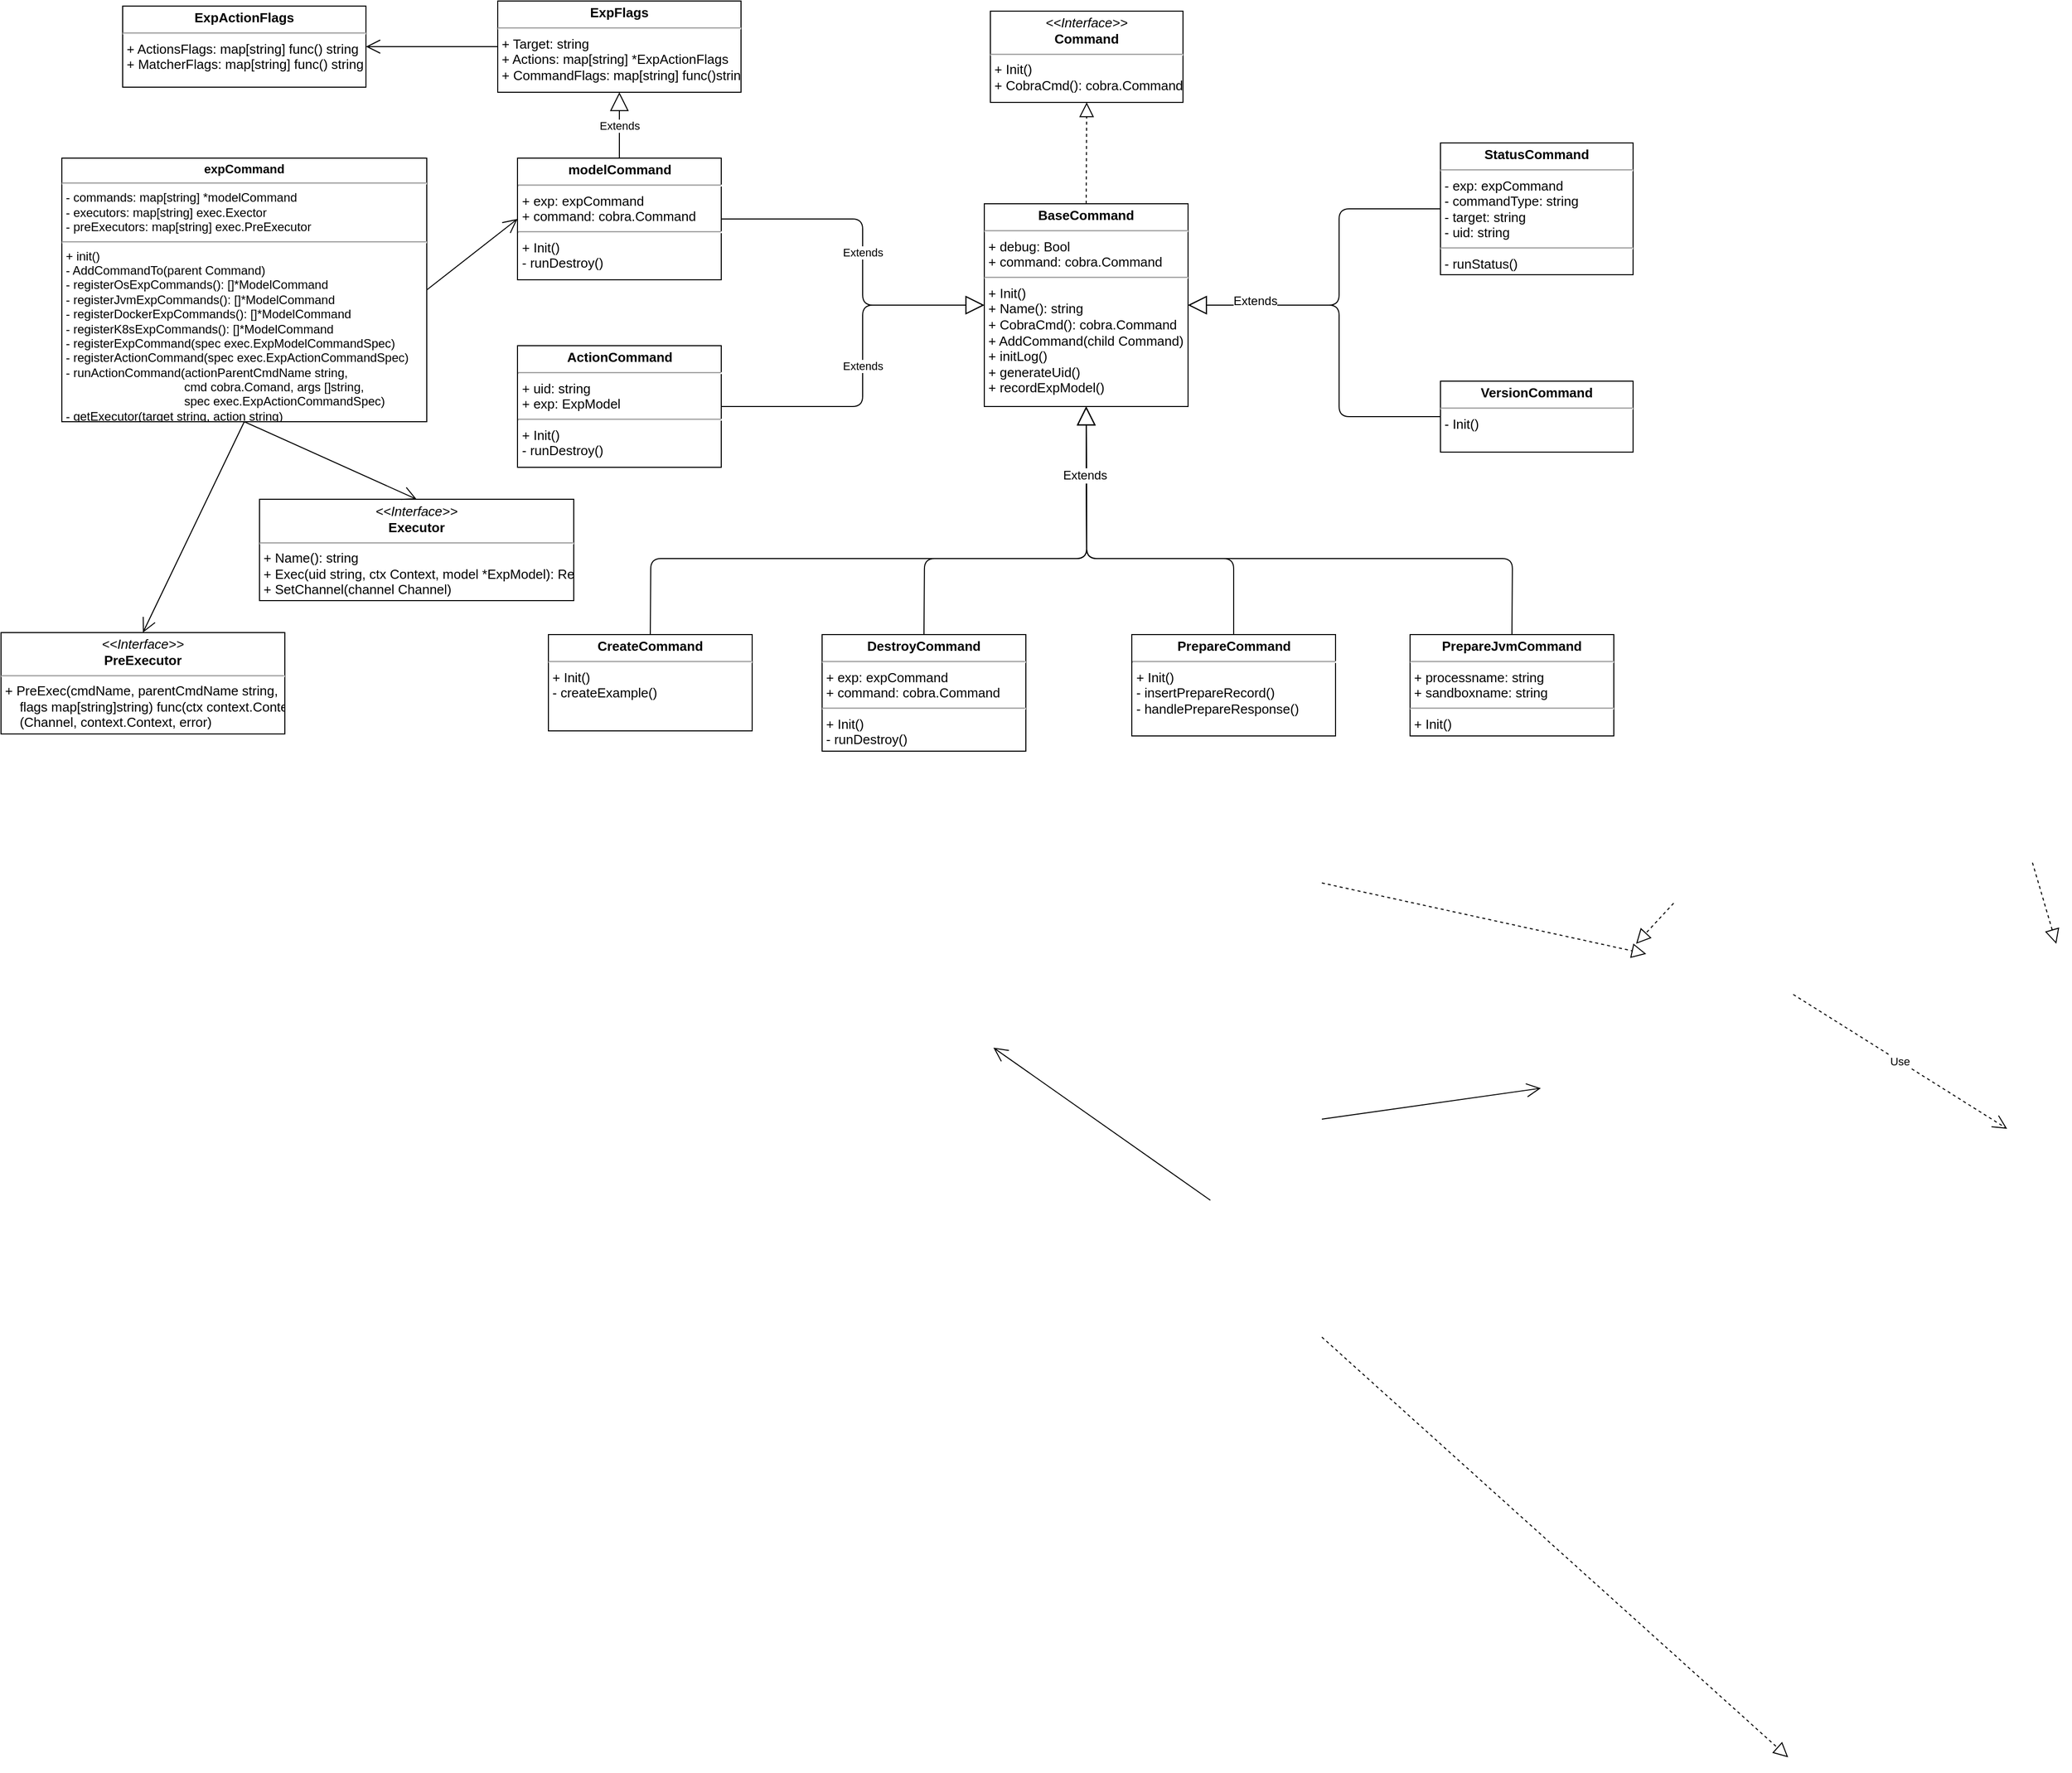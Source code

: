 <mxfile version="10.7.7" type="github"><diagram name="Page-1" id="c4acf3e9-155e-7222-9cf6-157b1a14988f"><mxGraphModel dx="2618" dy="616" grid="1" gridSize="10" guides="1" tooltips="1" connect="1" arrows="1" fold="1" page="1" pageScale="1" pageWidth="850" pageHeight="1100" background="#ffffff" math="0" shadow="0"><root><mxCell id="0"/><mxCell id="1" parent="0"/><mxCell id="Qn6g_-tQm5cKkw17LUSj-24" value="" style="endArrow=block;dashed=1;endFill=0;endSize=12;html=1;exitX=0.5;exitY=0;exitDx=0;exitDy=0;entryX=0.5;entryY=1;entryDx=0;entryDy=0;" parent="1" target="Qn6g_-tQm5cKkw17LUSj-2" edge="1"><mxGeometry width="160" relative="1" as="geometry"><mxPoint x="163" y="1728" as="sourcePoint"/><mxPoint x="623" y="2142.5" as="targetPoint"/></mxGeometry></mxCell><mxCell id="Qn6g_-tQm5cKkw17LUSj-31" value="&lt;p style=&quot;margin: 4px 0px 0px; text-align: center; font-size: 13px;&quot;&gt;&lt;i style=&quot;font-size: 13px;&quot;&gt;&amp;lt;&amp;lt;Interface&amp;gt;&amp;gt;&lt;/i&gt;&lt;br style=&quot;font-size: 13px;&quot;&gt;&lt;b style=&quot;font-size: 13px;&quot;&gt;Command&lt;/b&gt;&lt;/p&gt;&lt;hr style=&quot;font-size: 13px;&quot;&gt;&lt;p style=&quot;margin: 0px 0px 0px 4px; font-size: 13px;&quot;&gt;+ Init()&lt;br style=&quot;font-size: 13px;&quot;&gt;+ CobraCmd(): cobra.Command&lt;/p&gt;" style="verticalAlign=top;align=left;overflow=fill;fontSize=13;fontFamily=Helvetica;html=1;" parent="1" vertex="1"><mxGeometry x="-164" y="420" width="190" height="90" as="geometry"/></mxCell><mxCell id="Qn6g_-tQm5cKkw17LUSj-32" value="&lt;p style=&quot;margin: 4px 0px 0px; text-align: center; font-size: 13px;&quot;&gt;&lt;b style=&quot;font-size: 13px;&quot;&gt;BaseCommand&lt;/b&gt;&lt;/p&gt;&lt;hr style=&quot;font-size: 13px;&quot;&gt;&lt;p style=&quot;margin: 0px 0px 0px 4px; font-size: 13px;&quot;&gt;+ debug: Bool&lt;/p&gt;&lt;p style=&quot;margin: 0px 0px 0px 4px; font-size: 13px;&quot;&gt;+ command: cobra.Command&lt;/p&gt;&lt;hr style=&quot;font-size: 13px;&quot;&gt;&lt;p style=&quot;margin: 0px 0px 0px 4px; font-size: 13px;&quot;&gt;+ Init()&lt;/p&gt;&lt;p style=&quot;margin: 0px 0px 0px 4px; font-size: 13px;&quot;&gt;+ Name(): string&lt;/p&gt;&lt;p style=&quot;margin: 0px 0px 0px 4px; font-size: 13px;&quot;&gt;+ CobraCmd(): cobra.Command&lt;/p&gt;&lt;p style=&quot;margin: 0px 0px 0px 4px; font-size: 13px;&quot;&gt;+ AddCommand(child Command)&lt;/p&gt;&lt;p style=&quot;margin: 0px 0px 0px 4px; font-size: 13px;&quot;&gt;+ initLog()&lt;/p&gt;&lt;p style=&quot;margin: 0px 0px 0px 4px; font-size: 13px;&quot;&gt;+&amp;nbsp;&lt;span style=&quot;font-size: 13px;&quot;&gt;generateUid()&lt;/span&gt;&lt;/p&gt;&lt;p style=&quot;margin: 0px 0px 0px 4px; font-size: 13px;&quot;&gt;&lt;span style=&quot;font-size: 13px;&quot;&gt;+ recordExpModel()&lt;/span&gt;&lt;/p&gt;" style="verticalAlign=top;align=left;overflow=fill;fontSize=13;fontFamily=Helvetica;html=1;" parent="1" vertex="1"><mxGeometry x="-170" y="610" width="201" height="200" as="geometry"/></mxCell><mxCell id="Qn6g_-tQm5cKkw17LUSj-33" value="" style="endArrow=block;dashed=1;endFill=0;endSize=12;html=1;exitX=0.5;exitY=0;exitDx=0;exitDy=0;entryX=0.5;entryY=1;entryDx=0;entryDy=0;" parent="1" source="Qn6g_-tQm5cKkw17LUSj-32" target="Qn6g_-tQm5cKkw17LUSj-31" edge="1"><mxGeometry width="160" relative="1" as="geometry"><mxPoint x="-54.5" y="900" as="sourcePoint"/><mxPoint x="105.5" y="900" as="targetPoint"/></mxGeometry></mxCell><mxCell id="Qn6g_-tQm5cKkw17LUSj-34" value="&lt;p style=&quot;margin: 4px 0px 0px; text-align: center; font-size: 13px;&quot;&gt;&lt;b style=&quot;font-size: 13px;&quot;&gt;CreateCommand&lt;/b&gt;&lt;/p&gt;&lt;hr style=&quot;font-size: 13px;&quot;&gt;&lt;p style=&quot;margin: 0px 0px 0px 4px; font-size: 13px;&quot;&gt;+ Init()&lt;/p&gt;&lt;p style=&quot;margin: 0px 0px 0px 4px; font-size: 13px;&quot;&gt;- createExample()&lt;/p&gt;" style="verticalAlign=top;align=left;overflow=fill;fontSize=13;fontFamily=Helvetica;html=1;" parent="1" vertex="1"><mxGeometry x="-600" y="1035" width="201" height="95" as="geometry"/></mxCell><mxCell id="Qn6g_-tQm5cKkw17LUSj-35" value="" style="endArrow=block;endSize=16;endFill=0;html=1;exitX=0.5;exitY=0;exitDx=0;exitDy=0;entryX=0.5;entryY=1;entryDx=0;entryDy=0;" parent="1" source="Qn6g_-tQm5cKkw17LUSj-34" target="Qn6g_-tQm5cKkw17LUSj-32" edge="1"><mxGeometry width="160" relative="1" as="geometry"><mxPoint x="-230" y="970" as="sourcePoint"/><mxPoint x="-70" y="970" as="targetPoint"/><Array as="points"><mxPoint x="-499" y="960"/><mxPoint x="-69" y="960"/></Array></mxGeometry></mxCell><mxCell id="Qn6g_-tQm5cKkw17LUSj-36" value="&lt;p style=&quot;margin: 4px 0px 0px; text-align: center; font-size: 13px;&quot;&gt;&lt;b style=&quot;font-size: 13px;&quot;&gt;DestroyCommand&lt;/b&gt;&lt;/p&gt;&lt;hr style=&quot;font-size: 13px;&quot;&gt;&lt;p style=&quot;margin: 0px 0px 0px 4px; font-size: 13px;&quot;&gt;+ exp: expCommand&lt;/p&gt;&lt;p style=&quot;margin: 0px 0px 0px 4px; font-size: 13px;&quot;&gt;+ command: cobra.Command&lt;/p&gt;&lt;hr style=&quot;font-size: 13px;&quot;&gt;&lt;p style=&quot;margin: 0px 0px 0px 4px; font-size: 13px;&quot;&gt;+ Init()&lt;/p&gt;&lt;p style=&quot;margin: 0px 0px 0px 4px; font-size: 13px;&quot;&gt;-&amp;nbsp;&lt;span style=&quot;font-size: 13px;&quot;&gt;runDestroy()&lt;/span&gt;&lt;/p&gt;" style="verticalAlign=top;align=left;overflow=fill;fontSize=13;fontFamily=Helvetica;html=1;" parent="1" vertex="1"><mxGeometry x="-330" y="1035" width="201" height="115" as="geometry"/></mxCell><mxCell id="Qn6g_-tQm5cKkw17LUSj-37" value="" style="endArrow=block;endSize=16;endFill=0;html=1;exitX=0.5;exitY=0;exitDx=0;exitDy=0;entryX=0.5;entryY=1;entryDx=0;entryDy=0;" parent="1" source="Qn6g_-tQm5cKkw17LUSj-36" target="Qn6g_-tQm5cKkw17LUSj-32" edge="1"><mxGeometry width="160" relative="1" as="geometry"><mxPoint x="115" y="1000" as="sourcePoint"/><mxPoint x="425" y="930" as="targetPoint"/><Array as="points"><mxPoint x="-229" y="960"/><mxPoint x="-69" y="960"/></Array></mxGeometry></mxCell><mxCell id="Qn6g_-tQm5cKkw17LUSj-39" value="&lt;p style=&quot;margin: 4px 0px 0px; text-align: center; font-size: 13px;&quot;&gt;&lt;b style=&quot;font-size: 13px;&quot;&gt;PrepareCommand&lt;/b&gt;&lt;/p&gt;&lt;hr style=&quot;font-size: 13px;&quot;&gt;&lt;p style=&quot;margin: 0px 0px 0px 4px; font-size: 13px;&quot;&gt;+ Init()&lt;/p&gt;&lt;p style=&quot;margin: 0px 0px 0px 4px; font-size: 13px;&quot;&gt;-&amp;nbsp;&lt;span style=&quot;font-size: 13px;&quot;&gt;insertPrepareRecord()&lt;/span&gt;&lt;/p&gt;&lt;p style=&quot;margin: 0px 0px 0px 4px; font-size: 13px;&quot;&gt;- handlePrepareResponse()&lt;/p&gt;" style="verticalAlign=top;align=left;overflow=fill;fontSize=13;fontFamily=Helvetica;html=1;" parent="1" vertex="1"><mxGeometry x="-24.5" y="1035" width="201" height="100" as="geometry"/></mxCell><mxCell id="Qn6g_-tQm5cKkw17LUSj-40" value="" style="endArrow=block;endSize=16;endFill=0;html=1;exitX=0.5;exitY=0;exitDx=0;exitDy=0;entryX=0.5;entryY=1;entryDx=0;entryDy=0;" parent="1" source="Qn6g_-tQm5cKkw17LUSj-39" target="Qn6g_-tQm5cKkw17LUSj-32" edge="1"><mxGeometry x="0.2" y="-39" width="160" relative="1" as="geometry"><mxPoint x="-199" y="960" as="sourcePoint"/><mxPoint x="-59" y="880" as="targetPoint"/><Array as="points"><mxPoint x="76" y="960"/><mxPoint x="-69" y="960"/></Array><mxPoint as="offset"/></mxGeometry></mxCell><mxCell id="Qn6g_-tQm5cKkw17LUSj-42" value="&lt;p style=&quot;margin: 4px 0px 0px; text-align: center; font-size: 13px;&quot;&gt;&lt;b style=&quot;font-size: 13px;&quot;&gt;PrepareJvmCommand&lt;/b&gt;&lt;/p&gt;&lt;hr style=&quot;font-size: 13px;&quot;&gt;&lt;p style=&quot;margin: 0px 0px 0px 4px; font-size: 13px;&quot;&gt;+ processname: string&lt;/p&gt;&lt;p style=&quot;margin: 0px 0px 0px 4px; font-size: 13px;&quot;&gt;+ sandboxname: string&lt;/p&gt;&lt;hr style=&quot;font-size: 13px;&quot;&gt;&lt;p style=&quot;margin: 0px 0px 0px 4px; font-size: 13px;&quot;&gt;+ Init()&lt;/p&gt;" style="verticalAlign=top;align=left;overflow=fill;fontSize=13;fontFamily=Helvetica;html=1;" parent="1" vertex="1"><mxGeometry x="250" y="1035" width="201" height="100" as="geometry"/></mxCell><mxCell id="Qn6g_-tQm5cKkw17LUSj-43" value="&lt;p style=&quot;margin: 4px 0px 0px; text-align: center; font-size: 13px;&quot;&gt;&lt;b style=&quot;font-size: 13px;&quot;&gt;StatusCommand&lt;/b&gt;&lt;/p&gt;&lt;hr style=&quot;font-size: 13px;&quot;&gt;&lt;p style=&quot;margin: 0px 0px 0px 4px; font-size: 13px;&quot;&gt;- exp: expCommand&lt;/p&gt;&lt;p style=&quot;margin: 0px 0px 0px 4px; font-size: 13px;&quot;&gt;- commandType: string&lt;/p&gt;&lt;p style=&quot;margin: 0px 0px 0px 4px; font-size: 13px;&quot;&gt;- target: string&lt;/p&gt;&lt;p style=&quot;margin: 0px 0px 0px 4px; font-size: 13px;&quot;&gt;- uid: string&lt;/p&gt;&lt;hr style=&quot;font-size: 13px;&quot;&gt;&lt;p style=&quot;margin: 0px 0px 0px 4px; font-size: 13px;&quot;&gt;- runStatus()&lt;/p&gt;" style="verticalAlign=top;align=left;overflow=fill;fontSize=13;fontFamily=Helvetica;html=1;" parent="1" vertex="1"><mxGeometry x="280" y="550" width="190" height="130" as="geometry"/></mxCell><mxCell id="Qn6g_-tQm5cKkw17LUSj-44" value="" style="endArrow=block;endSize=16;endFill=0;html=1;exitX=0.5;exitY=0;exitDx=0;exitDy=0;entryX=0.5;entryY=1;entryDx=0;entryDy=0;" parent="1" source="Qn6g_-tQm5cKkw17LUSj-42" target="Qn6g_-tQm5cKkw17LUSj-32" edge="1"><mxGeometry width="160" relative="1" as="geometry"><mxPoint x="197.5" y="940" as="sourcePoint"/><mxPoint x="102.5" y="850" as="targetPoint"/><Array as="points"><mxPoint x="351" y="960"/><mxPoint x="-69" y="960"/></Array></mxGeometry></mxCell><mxCell id="NHT8_feDH6_UDhpO50g8-35" value="Extends" style="text;html=1;resizable=0;points=[];align=center;verticalAlign=middle;labelBackgroundColor=#ffffff;" vertex="1" connectable="0" parent="Qn6g_-tQm5cKkw17LUSj-44"><mxGeometry x="0.791" y="2" relative="1" as="geometry"><mxPoint as="offset"/></mxGeometry></mxCell><mxCell id="Qn6g_-tQm5cKkw17LUSj-46" value="&lt;p style=&quot;margin: 4px 0px 0px; text-align: center; font-size: 13px;&quot;&gt;&lt;b style=&quot;font-size: 13px;&quot;&gt;VersionCommand&lt;/b&gt;&lt;/p&gt;&lt;hr style=&quot;font-size: 13px;&quot;&gt;&lt;p style=&quot;margin: 0px 0px 0px 4px; font-size: 13px;&quot;&gt;- Init()&lt;/p&gt;" style="verticalAlign=top;align=left;overflow=fill;fontSize=13;fontFamily=Helvetica;html=1;" parent="1" vertex="1"><mxGeometry x="280" y="785" width="190" height="70" as="geometry"/></mxCell><mxCell id="Qn6g_-tQm5cKkw17LUSj-47" value="&lt;p style=&quot;margin: 4px 0px 0px; text-align: center; font-size: 13px;&quot;&gt;&lt;b style=&quot;font-size: 13px;&quot;&gt;modelCommand&lt;/b&gt;&lt;/p&gt;&lt;hr style=&quot;font-size: 13px;&quot;&gt;&lt;p style=&quot;margin: 0px 0px 0px 4px; font-size: 13px;&quot;&gt;+ exp: expCommand&lt;/p&gt;&lt;p style=&quot;margin: 0px 0px 0px 4px; font-size: 13px;&quot;&gt;+ command: cobra.Command&lt;/p&gt;&lt;hr style=&quot;font-size: 13px;&quot;&gt;&lt;p style=&quot;margin: 0px 0px 0px 4px; font-size: 13px;&quot;&gt;+ Init()&lt;/p&gt;&lt;p style=&quot;margin: 0px 0px 0px 4px; font-size: 13px;&quot;&gt;-&amp;nbsp;&lt;span style=&quot;font-size: 13px;&quot;&gt;runDestroy()&lt;/span&gt;&lt;/p&gt;" style="verticalAlign=top;align=left;overflow=fill;fontSize=13;fontFamily=Helvetica;html=1;" parent="1" vertex="1"><mxGeometry x="-630.5" y="565" width="201" height="120" as="geometry"/></mxCell><mxCell id="Qn6g_-tQm5cKkw17LUSj-48" value="&lt;p style=&quot;margin: 4px 0px 0px; text-align: center; font-size: 13px;&quot;&gt;&lt;b style=&quot;font-size: 13px;&quot;&gt;ExpFlags&lt;/b&gt;&lt;/p&gt;&lt;hr style=&quot;font-size: 13px;&quot;&gt;&lt;p style=&quot;margin: 0px 0px 0px 4px; font-size: 13px;&quot;&gt;+ Target: string&lt;/p&gt;&lt;p style=&quot;margin: 0px 0px 0px 4px; font-size: 13px;&quot;&gt;+ Actions: map[string] *ExpActionFlags&lt;/p&gt;&lt;p style=&quot;margin: 0px 0px 0px 4px; font-size: 13px;&quot;&gt;+ CommandFlags: map[string] func()string&lt;/p&gt;" style="verticalAlign=top;align=left;overflow=fill;fontSize=13;fontFamily=Helvetica;html=1;" parent="1" vertex="1"><mxGeometry x="-650" y="410" width="240" height="90" as="geometry"/></mxCell><mxCell id="Qn6g_-tQm5cKkw17LUSj-49" value="Extends" style="endArrow=block;endSize=16;endFill=0;html=1;exitX=0.5;exitY=0;exitDx=0;exitDy=0;entryX=0.5;entryY=1;entryDx=0;entryDy=0;" parent="1" source="Qn6g_-tQm5cKkw17LUSj-47" target="Qn6g_-tQm5cKkw17LUSj-48" edge="1"><mxGeometry width="160" relative="1" as="geometry"><mxPoint x="-680" y="830" as="sourcePoint"/><mxPoint x="-520" y="830" as="targetPoint"/></mxGeometry></mxCell><mxCell id="Qn6g_-tQm5cKkw17LUSj-50" value="Extends" style="endArrow=block;endSize=16;endFill=0;html=1;exitX=1;exitY=0.5;exitDx=0;exitDy=0;entryX=0;entryY=0.5;entryDx=0;entryDy=0;" parent="1" source="Qn6g_-tQm5cKkw17LUSj-47" target="Qn6g_-tQm5cKkw17LUSj-32" edge="1"><mxGeometry width="160" relative="1" as="geometry"><mxPoint x="-400" y="760" as="sourcePoint"/><mxPoint x="-240" y="760" as="targetPoint"/><Array as="points"><mxPoint x="-290" y="625"/><mxPoint x="-290" y="710"/></Array></mxGeometry></mxCell><mxCell id="Qn6g_-tQm5cKkw17LUSj-51" value="&lt;p style=&quot;margin: 4px 0px 0px; text-align: center; font-size: 12px;&quot;&gt;&lt;b style=&quot;font-size: 12px;&quot;&gt;expCommand&lt;/b&gt;&lt;/p&gt;&lt;hr style=&quot;font-size: 12px;&quot;&gt;&lt;p style=&quot;margin: 0px 0px 0px 4px; font-size: 12px;&quot;&gt;- commands: map[string] *modelCommand&lt;/p&gt;&lt;p style=&quot;margin: 0px 0px 0px 4px; font-size: 12px;&quot;&gt;- executors: map[string] exec.Exector&lt;/p&gt;&lt;p style=&quot;margin: 0px 0px 0px 4px; font-size: 12px;&quot;&gt;- preExecutors: map[string] exec.PreExecutor&lt;/p&gt;&lt;hr style=&quot;font-size: 12px;&quot;&gt;&lt;p style=&quot;margin: 0px 0px 0px 4px; font-size: 12px;&quot;&gt;+ init()&lt;/p&gt;&lt;p style=&quot;margin: 0px 0px 0px 4px; font-size: 12px;&quot;&gt;- AddCommandTo(parent Command)&lt;/p&gt;&lt;p style=&quot;margin: 0px 0px 0px 4px; font-size: 12px;&quot;&gt;- registerOsExpCommands(): []*ModelCommand&lt;/p&gt;&lt;p style=&quot;margin: 0px 0px 0px 4px; font-size: 12px;&quot;&gt;- registerJvmExpCommands(): []*ModelCommand&lt;/p&gt;&lt;p style=&quot;margin: 0px 0px 0px 4px; font-size: 12px;&quot;&gt;- registerDockerExpCommands(): []*ModelCommand&lt;/p&gt;&lt;p style=&quot;margin: 0px 0px 0px 4px; font-size: 12px;&quot;&gt;- registerK8sExpCommands(): []*ModelCommand&lt;/p&gt;&lt;p style=&quot;margin: 0px 0px 0px 4px; font-size: 12px;&quot;&gt;- registerExpCommand(spec exec.ExpModelCommandSpec)&lt;/p&gt;&lt;p style=&quot;margin: 0px 0px 0px 4px; font-size: 12px;&quot;&gt;- registerActionCommand(spec exec.ExpActionCommandSpec)&lt;/p&gt;&lt;p style=&quot;margin: 0px 0px 0px 4px; font-size: 12px;&quot;&gt;- runActionCommand(actionParentCmdName string,&amp;nbsp;&lt;/p&gt;&lt;p style=&quot;margin: 0px 0px 0px 4px; font-size: 12px;&quot;&gt;&lt;span style=&quot;font-size: 12px;&quot;&gt;&amp;nbsp; &amp;nbsp; &amp;nbsp; &amp;nbsp; &amp;nbsp; &amp;nbsp; &amp;nbsp; &amp;nbsp; &amp;nbsp; &amp;nbsp; &amp;nbsp; &amp;nbsp; &amp;nbsp; &amp;nbsp; &amp;nbsp; &amp;nbsp; &amp;nbsp; &amp;nbsp;cmd cobra.Comand, args []string,&amp;nbsp;&lt;/span&gt;&lt;/p&gt;&lt;p style=&quot;margin: 0px 0px 0px 4px; font-size: 12px;&quot;&gt;&lt;span style=&quot;font-size: 12px;&quot;&gt;&amp;nbsp; &amp;nbsp; &amp;nbsp; &amp;nbsp; &amp;nbsp; &amp;nbsp; &amp;nbsp; &amp;nbsp; &amp;nbsp; &amp;nbsp; &amp;nbsp; &amp;nbsp; &amp;nbsp; &amp;nbsp; &amp;nbsp; &amp;nbsp; &amp;nbsp; &amp;nbsp;spec exec.ExpActionCommandSpec)&lt;/span&gt;&lt;/p&gt;&lt;p style=&quot;margin: 0px 0px 0px 4px; font-size: 12px;&quot;&gt;&lt;span style=&quot;font-size: 12px;&quot;&gt;- getExecutor(target string, action string)&lt;/span&gt;&lt;/p&gt;" style="verticalAlign=top;align=left;overflow=fill;fontSize=12;fontFamily=Helvetica;html=1;" parent="1" vertex="1"><mxGeometry x="-1080" y="565" width="360" height="260" as="geometry"/></mxCell><mxCell id="Qn6g_-tQm5cKkw17LUSj-52" value="&lt;p style=&quot;margin: 4px 0px 0px; text-align: center; font-size: 13px;&quot;&gt;&lt;b style=&quot;font-size: 13px;&quot;&gt;ActionCommand&lt;/b&gt;&lt;/p&gt;&lt;hr style=&quot;font-size: 13px;&quot;&gt;&lt;p style=&quot;margin: 0px 0px 0px 4px; font-size: 13px;&quot;&gt;+ uid: string&lt;/p&gt;&lt;p style=&quot;margin: 0px 0px 0px 4px; font-size: 13px;&quot;&gt;+ exp: ExpModel&lt;/p&gt;&lt;hr style=&quot;font-size: 13px;&quot;&gt;&lt;p style=&quot;margin: 0px 0px 0px 4px; font-size: 13px;&quot;&gt;+ Init()&lt;/p&gt;&lt;p style=&quot;margin: 0px 0px 0px 4px; font-size: 13px;&quot;&gt;-&amp;nbsp;&lt;span style=&quot;font-size: 13px;&quot;&gt;runDestroy()&lt;/span&gt;&lt;/p&gt;" style="verticalAlign=top;align=left;overflow=fill;fontSize=13;fontFamily=Helvetica;html=1;" parent="1" vertex="1"><mxGeometry x="-630.5" y="750" width="201" height="120" as="geometry"/></mxCell><mxCell id="Qn6g_-tQm5cKkw17LUSj-53" value="Extends" style="endArrow=block;endSize=16;endFill=0;html=1;exitX=1;exitY=0.5;exitDx=0;exitDy=0;entryX=0;entryY=0.5;entryDx=0;entryDy=0;" parent="1" source="Qn6g_-tQm5cKkw17LUSj-52" target="Qn6g_-tQm5cKkw17LUSj-32" edge="1"><mxGeometry width="160" relative="1" as="geometry"><mxPoint x="-419" y="670" as="sourcePoint"/><mxPoint x="-160" y="790" as="targetPoint"/><Array as="points"><mxPoint x="-290" y="810"/><mxPoint x="-290" y="710"/></Array></mxGeometry></mxCell><mxCell id="Qn6g_-tQm5cKkw17LUSj-54" value="&lt;p style=&quot;margin: 4px 0px 0px; text-align: center; font-size: 13px;&quot;&gt;&lt;b style=&quot;font-size: 13px;&quot;&gt;ExpActionFlags&lt;/b&gt;&lt;/p&gt;&lt;hr style=&quot;font-size: 13px;&quot;&gt;&lt;p style=&quot;margin: 0px 0px 0px 4px; font-size: 13px;&quot;&gt;+ ActionsFlags: map[string] func() string&lt;/p&gt;&lt;p style=&quot;margin: 0px 0px 0px 4px; font-size: 13px;&quot;&gt;+ MatcherFlags: map[string] func() string&lt;/p&gt;" style="verticalAlign=top;align=left;overflow=fill;fontSize=13;fontFamily=Helvetica;html=1;" parent="1" vertex="1"><mxGeometry x="-1020" y="415" width="240" height="80" as="geometry"/></mxCell><mxCell id="NHT8_feDH6_UDhpO50g8-1" value="" style="endArrow=open;endFill=1;endSize=12;html=1;entryX=0;entryY=0.5;entryDx=0;entryDy=0;exitX=1;exitY=0.5;exitDx=0;exitDy=0;" edge="1" parent="1" source="Qn6g_-tQm5cKkw17LUSj-51" target="Qn6g_-tQm5cKkw17LUSj-47"><mxGeometry width="160" relative="1" as="geometry"><mxPoint x="-750" y="735" as="sourcePoint"/><mxPoint x="-600" y="735" as="targetPoint"/></mxGeometry></mxCell><mxCell id="NHT8_feDH6_UDhpO50g8-2" value="&lt;p style=&quot;margin: 4px 0px 0px; text-align: center; font-size: 13px;&quot;&gt;&lt;i style=&quot;font-size: 13px;&quot;&gt;&amp;lt;&amp;lt;Interface&amp;gt;&amp;gt;&lt;/i&gt;&lt;br style=&quot;font-size: 13px;&quot;&gt;&lt;b style=&quot;font-size: 13px;&quot;&gt;Executor&lt;/b&gt;&lt;/p&gt;&lt;hr style=&quot;font-size: 13px;&quot;&gt;&lt;p style=&quot;margin: 0px 0px 0px 4px; font-size: 13px;&quot;&gt;+ Name(): string&lt;/p&gt;&lt;p style=&quot;margin: 0px 0px 0px 4px; font-size: 13px;&quot;&gt;+&lt;span style=&quot;font-size: 13px;&quot;&gt;&amp;nbsp;Exec(uid string, ctx Context, model *ExpModel): Response&lt;/span&gt;&lt;/p&gt;&lt;p style=&quot;margin: 0px 0px 0px 4px; font-size: 13px;&quot;&gt;+ SetChannel(channel Channel)&lt;br style=&quot;font-size: 13px;&quot;&gt;&lt;/p&gt;" style="verticalAlign=top;align=left;overflow=fill;fontSize=13;fontFamily=Helvetica;html=1;" vertex="1" parent="1"><mxGeometry x="-885" y="901.5" width="310" height="100" as="geometry"/></mxCell><mxCell id="NHT8_feDH6_UDhpO50g8-4" value="&lt;p style=&quot;margin: 4px 0px 0px; text-align: center; font-size: 13px;&quot;&gt;&lt;i style=&quot;font-size: 13px;&quot;&gt;&amp;lt;&amp;lt;Interface&amp;gt;&amp;gt;&lt;/i&gt;&lt;br style=&quot;font-size: 13px;&quot;&gt;&lt;b style=&quot;font-size: 13px;&quot;&gt;PreExecutor&lt;/b&gt;&lt;/p&gt;&lt;hr style=&quot;font-size: 13px;&quot;&gt;&lt;p style=&quot;margin: 0px 0px 0px 4px; font-size: 13px;&quot;&gt;+&amp;nbsp;&lt;span style=&quot;font-size: 13px;&quot;&gt;PreExec&lt;/span&gt;&lt;span style=&quot;font-size: 13px;&quot;&gt;(&lt;/span&gt;&lt;span style=&quot;font-size: 13px;&quot;&gt;cmdName&lt;/span&gt;&lt;span style=&quot;font-size: 13px;&quot;&gt;, &lt;/span&gt;&lt;span style=&quot;font-size: 13px;&quot;&gt;parentCmdName &lt;/span&gt;&lt;span style=&quot;font-size: 13px;&quot;&gt;string&lt;/span&gt;&lt;span style=&quot;font-size: 13px;&quot;&gt;,&amp;nbsp;&lt;/span&gt;&lt;/p&gt;&lt;p style=&quot;margin: 0px 0px 0px 4px; font-size: 13px;&quot;&gt;&lt;span style=&quot;font-size: 13px;&quot;&gt;&amp;nbsp; &amp;nbsp; flags &lt;/span&gt;&lt;span style=&quot;font-size: 13px;&quot;&gt;map&lt;/span&gt;&lt;span style=&quot;font-size: 13px;&quot;&gt;[&lt;/span&gt;&lt;span style=&quot;font-size: 13px;&quot;&gt;string&lt;/span&gt;&lt;span style=&quot;font-size: 13px;&quot;&gt;]&lt;/span&gt;&lt;span style=&quot;font-size: 13px;&quot;&gt;string&lt;/span&gt;&lt;span style=&quot;font-size: 13px;&quot;&gt;)&amp;nbsp;&lt;/span&gt;&lt;span style=&quot;font-size: 13px;&quot;&gt;func&lt;/span&gt;&lt;span style=&quot;font-size: 13px;&quot;&gt;(&lt;/span&gt;&lt;span style=&quot;font-size: 13px;&quot;&gt;ctx &lt;/span&gt;&lt;span style=&quot;font-size: 13px;&quot;&gt;context&lt;/span&gt;&lt;span style=&quot;font-size: 13px;&quot;&gt;.&lt;/span&gt;&lt;span style=&quot;font-size: 13px;&quot;&gt;Context&lt;/span&gt;&lt;span style=&quot;font-size: 13px;&quot;&gt;)&amp;nbsp;&lt;/span&gt;&lt;/p&gt;&lt;p style=&quot;margin: 0px 0px 0px 4px; font-size: 13px;&quot;&gt;&lt;span style=&quot;font-size: 13px;&quot;&gt;&amp;nbsp; &amp;nbsp; (&lt;/span&gt;&lt;span style=&quot;font-size: 13px;&quot;&gt;Channel&lt;/span&gt;&lt;span style=&quot;font-size: 13px;&quot;&gt;, &lt;/span&gt;&lt;span style=&quot;font-size: 13px;&quot;&gt;context&lt;/span&gt;&lt;span style=&quot;font-size: 13px;&quot;&gt;.&lt;/span&gt;&lt;span style=&quot;font-size: 13px;&quot;&gt;Context&lt;/span&gt;&lt;span style=&quot;font-size: 13px;&quot;&gt;, &lt;/span&gt;&lt;span style=&quot;font-size: 13px;&quot;&gt;error&lt;/span&gt;&lt;span style=&quot;font-size: 13px;&quot;&gt;)&lt;/span&gt;&lt;/p&gt;" style="verticalAlign=top;align=left;overflow=fill;fontSize=13;fontFamily=Helvetica;html=1;" vertex="1" parent="1"><mxGeometry x="-1140" y="1033" width="280" height="100" as="geometry"/></mxCell><mxCell id="NHT8_feDH6_UDhpO50g8-5" value="" style="endArrow=open;endFill=1;endSize=12;html=1;exitX=0.5;exitY=1;exitDx=0;exitDy=0;entryX=0.5;entryY=0;entryDx=0;entryDy=0;" edge="1" parent="1" source="Qn6g_-tQm5cKkw17LUSj-51" target="NHT8_feDH6_UDhpO50g8-2"><mxGeometry width="160" relative="1" as="geometry"><mxPoint x="-1080" y="900" as="sourcePoint"/><mxPoint x="-920" y="900" as="targetPoint"/></mxGeometry></mxCell><mxCell id="NHT8_feDH6_UDhpO50g8-6" value="" style="endArrow=open;endFill=1;endSize=12;html=1;entryX=0.5;entryY=0;entryDx=0;entryDy=0;exitX=0.5;exitY=1;exitDx=0;exitDy=0;" edge="1" parent="1" source="Qn6g_-tQm5cKkw17LUSj-51" target="NHT8_feDH6_UDhpO50g8-4"><mxGeometry width="160" relative="1" as="geometry"><mxPoint x="-1100" y="630" as="sourcePoint"/><mxPoint x="-760" y="550" as="targetPoint"/></mxGeometry></mxCell><mxCell id="NHT8_feDH6_UDhpO50g8-20" value="" style="endArrow=open;endFill=1;endSize=12;html=1;exitX=0.5;exitY=0;exitDx=0;exitDy=0;entryX=0.5;entryY=1;entryDx=0;entryDy=0;" edge="1" parent="1" target="Qn6g_-tQm5cKkw17LUSj-4"><mxGeometry width="160" relative="1" as="geometry"><mxPoint x="163" y="1513" as="sourcePoint"/><mxPoint x="379" y="1482.5" as="targetPoint"/></mxGeometry></mxCell><mxCell id="NHT8_feDH6_UDhpO50g8-23" value="" style="endArrow=open;endFill=1;endSize=12;html=1;exitX=0;exitY=0.5;exitDx=0;exitDy=0;entryX=1;entryY=0.5;entryDx=0;entryDy=0;" edge="1" parent="1" target="NHT8_feDH6_UDhpO50g8-22"><mxGeometry width="160" relative="1" as="geometry"><mxPoint x="53" y="1593" as="sourcePoint"/><mxPoint x="-161" y="1442.5" as="targetPoint"/></mxGeometry></mxCell><mxCell id="NHT8_feDH6_UDhpO50g8-25" value="Use" style="endArrow=open;endSize=12;dashed=1;html=1;exitX=1;exitY=0.5;exitDx=0;exitDy=0;entryX=0;entryY=0.5;entryDx=0;entryDy=0;" edge="1" parent="1" target="NHT8_feDH6_UDhpO50g8-19"><mxGeometry width="160" relative="1" as="geometry"><mxPoint x="628" y="1390" as="sourcePoint"/><mxPoint x="839" y="1522.5" as="targetPoint"/></mxGeometry></mxCell><mxCell id="NHT8_feDH6_UDhpO50g8-26" value="" style="endArrow=block;dashed=1;endFill=0;endSize=12;html=1;exitX=0.5;exitY=1;exitDx=0;exitDy=0;entryX=0.5;entryY=0;entryDx=0;entryDy=0;" edge="1" parent="1" source="NHT8_feDH6_UDhpO50g8-17"><mxGeometry width="160" relative="1" as="geometry"><mxPoint x="510" y="1300" as="sourcePoint"/><mxPoint x="473" y="1340" as="targetPoint"/></mxGeometry></mxCell><mxCell id="NHT8_feDH6_UDhpO50g8-28" value="" style="endArrow=block;dashed=1;endFill=0;endSize=12;html=1;exitX=0.5;exitY=1;exitDx=0;exitDy=0;entryX=0.5;entryY=0;entryDx=0;entryDy=0;" edge="1" parent="1" target="NHT8_feDH6_UDhpO50g8-19"><mxGeometry width="160" relative="1" as="geometry"><mxPoint x="864" y="1260" as="sourcePoint"/><mxPoint x="887.5" y="1340" as="targetPoint"/></mxGeometry></mxCell><mxCell id="NHT8_feDH6_UDhpO50g8-29" value="" style="endArrow=block;dashed=1;endFill=0;endSize=12;html=1;exitX=0.5;exitY=1;exitDx=0;exitDy=0;entryX=0.5;entryY=0;entryDx=0;entryDy=0;" edge="1" parent="1" target="Qn6g_-tQm5cKkw17LUSj-4"><mxGeometry width="160" relative="1" as="geometry"><mxPoint x="163" y="1280" as="sourcePoint"/><mxPoint x="483" y="1350" as="targetPoint"/></mxGeometry></mxCell><mxCell id="NHT8_feDH6_UDhpO50g8-33" value="" style="endArrow=block;endSize=16;endFill=0;html=1;exitX=0;exitY=0.5;exitDx=0;exitDy=0;entryX=1;entryY=0.5;entryDx=0;entryDy=0;" edge="1" parent="1" source="Qn6g_-tQm5cKkw17LUSj-43" target="Qn6g_-tQm5cKkw17LUSj-32"><mxGeometry x="-0.419" y="40" width="160" relative="1" as="geometry"><mxPoint x="160" y="830" as="sourcePoint"/><mxPoint x="320" y="830" as="targetPoint"/><Array as="points"><mxPoint x="180" y="615"/><mxPoint x="180" y="710"/></Array><mxPoint x="-60" y="35" as="offset"/></mxGeometry></mxCell><mxCell id="NHT8_feDH6_UDhpO50g8-34" value="" style="endArrow=block;endSize=16;endFill=0;html=1;exitX=0;exitY=0.5;exitDx=0;exitDy=0;entryX=1;entryY=0.5;entryDx=0;entryDy=0;" edge="1" parent="1" source="Qn6g_-tQm5cKkw17LUSj-46" target="Qn6g_-tQm5cKkw17LUSj-32"><mxGeometry width="160" relative="1" as="geometry"><mxPoint x="390" y="960" as="sourcePoint"/><mxPoint x="550" y="960" as="targetPoint"/><Array as="points"><mxPoint x="180" y="820"/><mxPoint x="180" y="710"/></Array></mxGeometry></mxCell><mxCell id="NHT8_feDH6_UDhpO50g8-38" value="Extends" style="text;html=1;resizable=0;points=[];align=center;verticalAlign=middle;labelBackgroundColor=#ffffff;" vertex="1" connectable="0" parent="NHT8_feDH6_UDhpO50g8-34"><mxGeometry x="0.632" y="-4" relative="1" as="geometry"><mxPoint as="offset"/></mxGeometry></mxCell><mxCell id="NHT8_feDH6_UDhpO50g8-39" value="" style="endArrow=open;endFill=1;endSize=12;html=1;exitX=0;exitY=0.5;exitDx=0;exitDy=0;entryX=1;entryY=0.5;entryDx=0;entryDy=0;" edge="1" parent="1" source="Qn6g_-tQm5cKkw17LUSj-48" target="Qn6g_-tQm5cKkw17LUSj-54"><mxGeometry width="160" relative="1" as="geometry"><mxPoint x="-690" y="540" as="sourcePoint"/><mxPoint x="-530" y="540" as="targetPoint"/></mxGeometry></mxCell></root></mxGraphModel></diagram></mxfile>